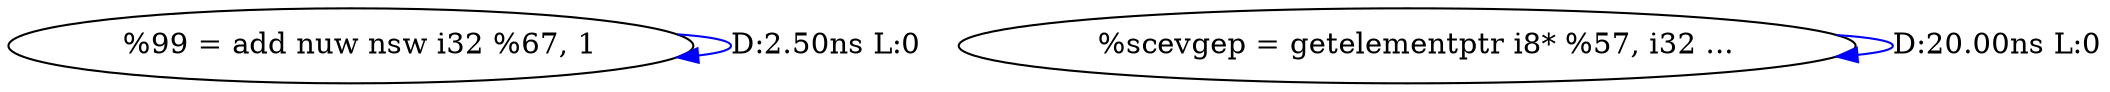 digraph {
Node0x3068b30[label="  %99 = add nuw nsw i32 %67, 1"];
Node0x3068b30 -> Node0x3068b30[label="D:2.50ns L:0",color=blue];
Node0x3068c10[label="  %scevgep = getelementptr i8* %57, i32 ..."];
Node0x3068c10 -> Node0x3068c10[label="D:20.00ns L:0",color=blue];
}
